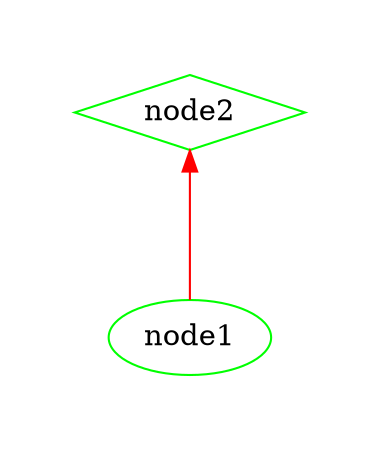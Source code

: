 digraph G {
	nodesep=0.2; pad=0.5; ranksep=1; rankdir=BT;  // атрибуты графа
	node [color=green];  // все узлы по умолчанию зеленого цвета
    node1;  // узел без атрибутов
    node2 [shape=diamond]; // узел в форме ромба
    node1 -> node2 [color=red]; // дуга от node1 к node2 красного цвета
}
